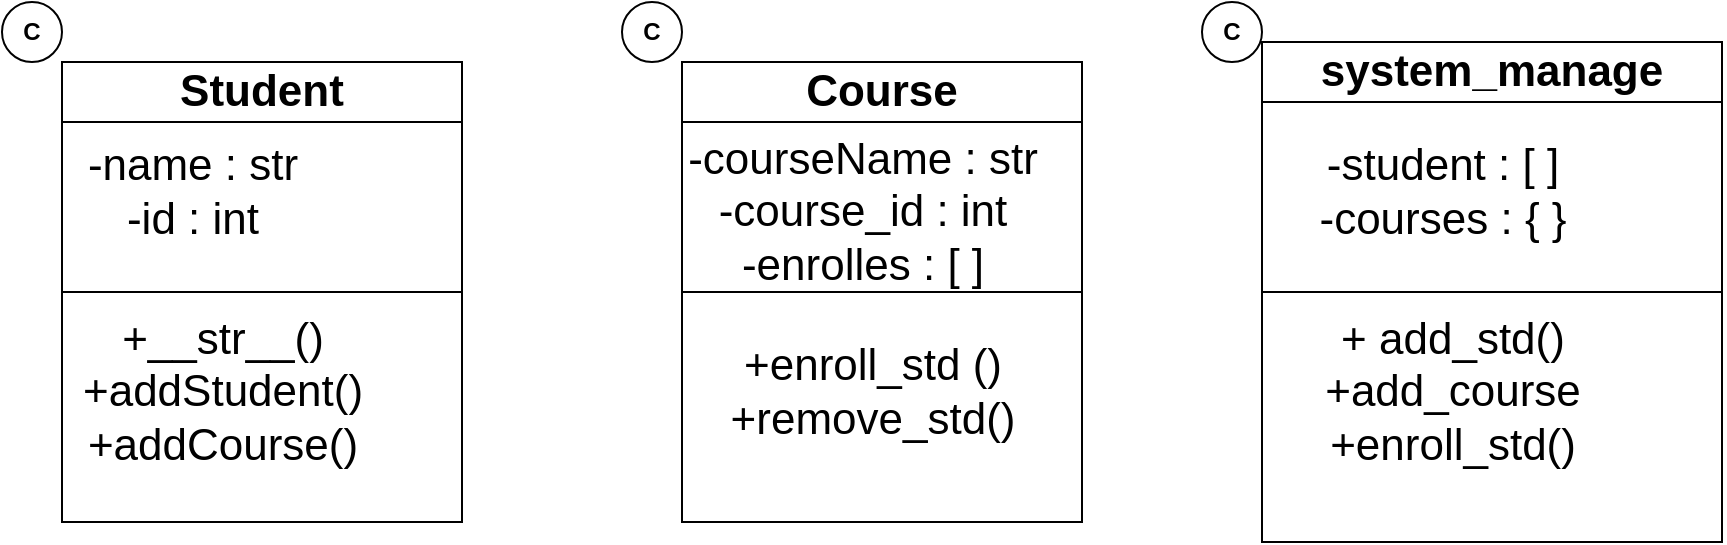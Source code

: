 <mxfile>
    <diagram id="ttEYwXHXhW2THq_xpsFp" name="Page-1">
        <mxGraphModel dx="1636" dy="563" grid="1" gridSize="10" guides="1" tooltips="1" connect="1" arrows="1" fold="1" page="1" pageScale="1" pageWidth="850" pageHeight="1100" math="0" shadow="0">
            <root>
                <mxCell id="0"/>
                <mxCell id="1" parent="0"/>
                <mxCell id="3" value="&lt;font style=&quot;font-size: 22px;&quot;&gt;Student&lt;/font&gt;" style="swimlane;whiteSpace=wrap;html=1;startSize=30;" vertex="1" parent="1">
                    <mxGeometry x="20" y="70" width="200" height="230" as="geometry"/>
                </mxCell>
                <mxCell id="5" value="-name : str&lt;div&gt;-id : int&lt;/div&gt;" style="text;html=1;align=center;verticalAlign=middle;resizable=0;points=[];autosize=1;strokeColor=none;fillColor=none;fontSize=22;" vertex="1" parent="3">
                    <mxGeometry y="30" width="130" height="70" as="geometry"/>
                </mxCell>
                <mxCell id="7" value="+__str__()&lt;div&gt;+addStudent()&lt;/div&gt;&lt;div&gt;+addCourse()&lt;/div&gt;" style="text;html=1;align=center;verticalAlign=middle;resizable=0;points=[];autosize=1;strokeColor=none;fillColor=none;fontSize=22;" vertex="1" parent="3">
                    <mxGeometry y="120" width="160" height="90" as="geometry"/>
                </mxCell>
                <mxCell id="6" value="" style="endArrow=none;html=1;exitX=0;exitY=0.5;exitDx=0;exitDy=0;entryX=1;entryY=0.5;entryDx=0;entryDy=0;" edge="1" parent="1" source="3" target="3">
                    <mxGeometry width="50" height="50" relative="1" as="geometry">
                        <mxPoint x="380" y="320" as="sourcePoint"/>
                        <mxPoint x="430" y="270" as="targetPoint"/>
                    </mxGeometry>
                </mxCell>
                <mxCell id="8" value="&lt;b&gt;C&lt;/b&gt;" style="ellipse;whiteSpace=wrap;html=1;" vertex="1" parent="1">
                    <mxGeometry x="-10" y="40" width="30" height="30" as="geometry"/>
                </mxCell>
                <mxCell id="9" value="&lt;font style=&quot;font-size: 22px;&quot;&gt;Course&lt;/font&gt;" style="swimlane;whiteSpace=wrap;html=1;startSize=30;" vertex="1" parent="1">
                    <mxGeometry x="330" y="70" width="200" height="230" as="geometry"/>
                </mxCell>
                <mxCell id="10" value="-courseName : str&lt;div&gt;-course_id : int&lt;/div&gt;&lt;div&gt;-enrolles : [ ]&lt;/div&gt;" style="text;html=1;align=center;verticalAlign=middle;resizable=0;points=[];autosize=1;strokeColor=none;fillColor=none;fontSize=22;" vertex="1" parent="9">
                    <mxGeometry x="-10" y="30" width="200" height="90" as="geometry"/>
                </mxCell>
                <mxCell id="11" value="+enroll_std ()&lt;div&gt;+remove_std()&lt;/div&gt;" style="text;html=1;align=center;verticalAlign=middle;resizable=0;points=[];autosize=1;strokeColor=none;fillColor=none;fontSize=22;" vertex="1" parent="9">
                    <mxGeometry x="10" y="130" width="170" height="70" as="geometry"/>
                </mxCell>
                <mxCell id="12" value="" style="endArrow=none;html=1;exitX=0;exitY=0.5;exitDx=0;exitDy=0;entryX=1;entryY=0.5;entryDx=0;entryDy=0;" edge="1" parent="1" source="9" target="9">
                    <mxGeometry width="50" height="50" relative="1" as="geometry">
                        <mxPoint x="690" y="320" as="sourcePoint"/>
                        <mxPoint x="740" y="270" as="targetPoint"/>
                        <Array as="points">
                            <mxPoint x="460" y="185"/>
                        </Array>
                    </mxGeometry>
                </mxCell>
                <mxCell id="13" value="&lt;b&gt;C&lt;/b&gt;" style="ellipse;whiteSpace=wrap;html=1;" vertex="1" parent="1">
                    <mxGeometry x="300" y="40" width="30" height="30" as="geometry"/>
                </mxCell>
                <mxCell id="14" value="&lt;font style=&quot;font-size: 22px;&quot;&gt;system_manage&lt;/font&gt;" style="swimlane;whiteSpace=wrap;html=1;startSize=30;" vertex="1" parent="1">
                    <mxGeometry x="620" y="60" width="230" height="250" as="geometry"/>
                </mxCell>
                <mxCell id="15" value="-student : [ ]&lt;div&gt;-courses : { }&lt;/div&gt;" style="text;html=1;align=center;verticalAlign=middle;resizable=0;points=[];autosize=1;strokeColor=none;fillColor=none;fontSize=22;fontStyle=0" vertex="1" parent="14">
                    <mxGeometry x="15" y="40" width="150" height="70" as="geometry"/>
                </mxCell>
                <mxCell id="16" value="+ add_std()&lt;div&gt;+add_course&lt;/div&gt;&lt;div&gt;+enroll_std()&lt;/div&gt;" style="text;html=1;align=center;verticalAlign=middle;resizable=0;points=[];autosize=1;strokeColor=none;fillColor=none;fontSize=22;" vertex="1" parent="14">
                    <mxGeometry x="20" y="130" width="150" height="90" as="geometry"/>
                </mxCell>
                <mxCell id="17" value="" style="endArrow=none;html=1;exitX=0;exitY=0.5;exitDx=0;exitDy=0;entryX=1;entryY=0.5;entryDx=0;entryDy=0;" edge="1" parent="1" source="14" target="14">
                    <mxGeometry width="50" height="50" relative="1" as="geometry">
                        <mxPoint x="980" y="320" as="sourcePoint"/>
                        <mxPoint x="1030" y="270" as="targetPoint"/>
                        <Array as="points">
                            <mxPoint x="750" y="185"/>
                        </Array>
                    </mxGeometry>
                </mxCell>
                <mxCell id="18" value="&lt;b&gt;C&lt;/b&gt;" style="ellipse;whiteSpace=wrap;html=1;" vertex="1" parent="1">
                    <mxGeometry x="590" y="40" width="30" height="30" as="geometry"/>
                </mxCell>
            </root>
        </mxGraphModel>
    </diagram>
</mxfile>